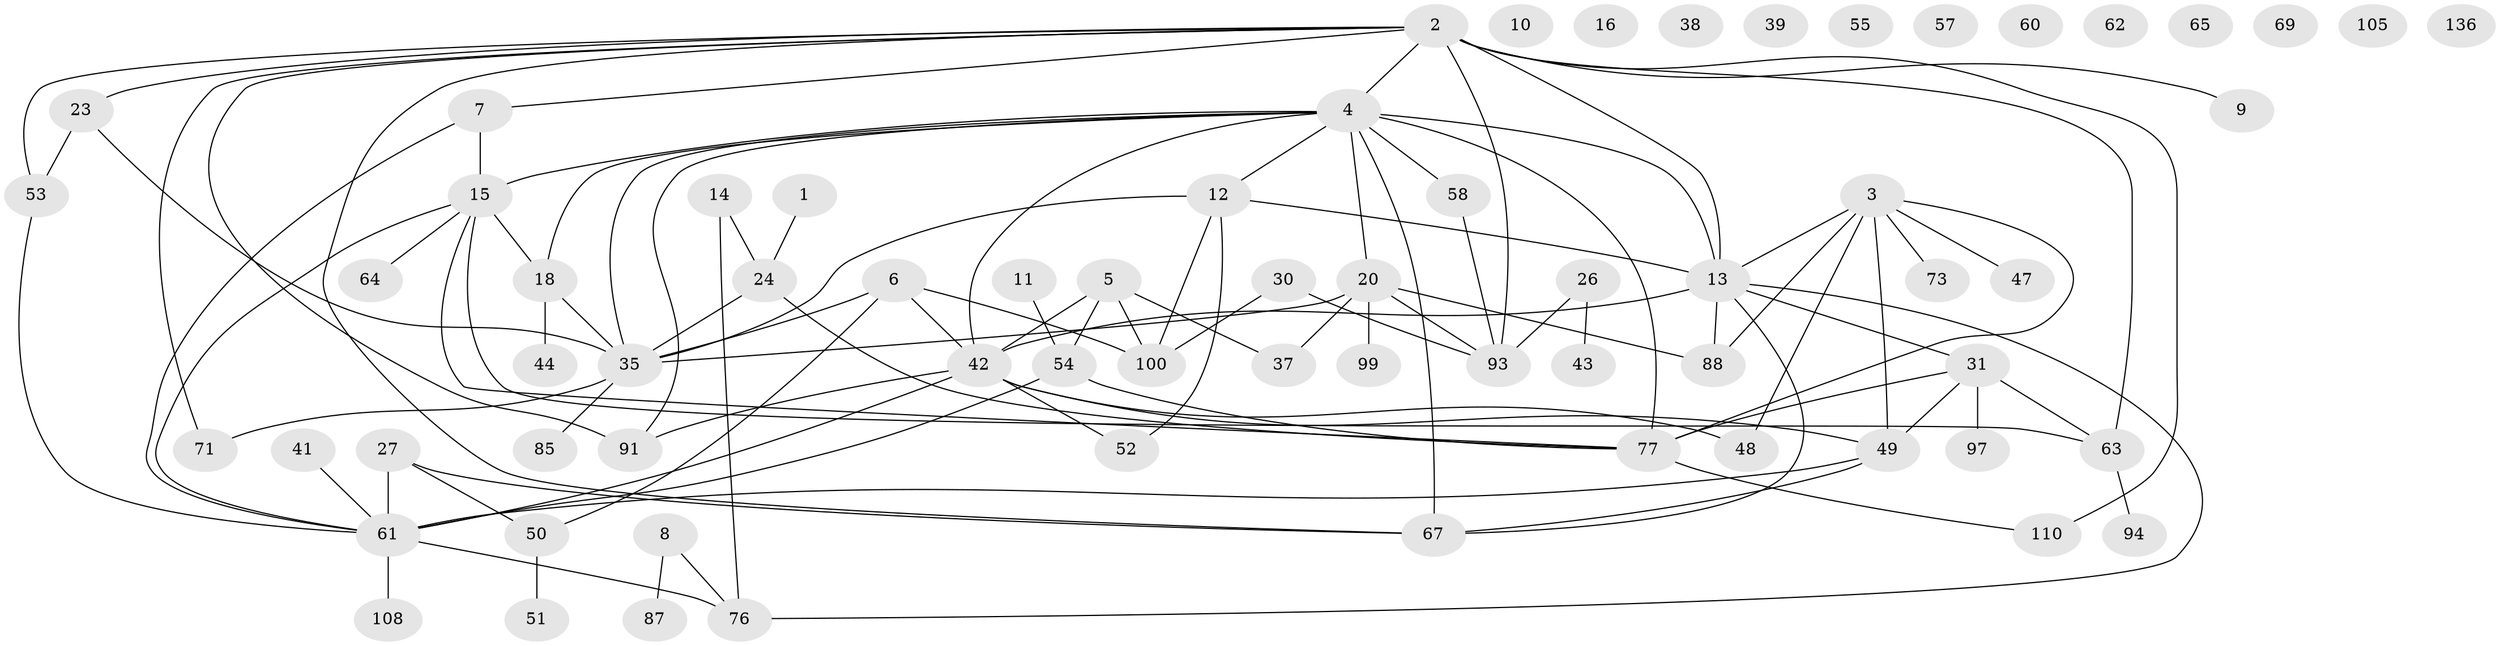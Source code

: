 // original degree distribution, {1: 0.23357664233576642, 4: 0.145985401459854, 3: 0.1897810218978102, 2: 0.22627737226277372, 0: 0.08029197080291971, 5: 0.043795620437956206, 6: 0.043795620437956206, 7: 0.029197080291970802, 10: 0.0072992700729927005}
// Generated by graph-tools (version 1.1) at 2025/13/03/09/25 04:13:04]
// undirected, 68 vertices, 101 edges
graph export_dot {
graph [start="1"]
  node [color=gray90,style=filled];
  1 [super="+40"];
  2 [super="+22+45+106"];
  3 [super="+124+32+96"];
  4 [super="+29+113+98"];
  5 [super="+28+95"];
  6 [super="+89"];
  7 [super="+17"];
  8 [super="+19+34"];
  9 [super="+92"];
  10;
  11;
  12 [super="+36"];
  13 [super="+133+137+25"];
  14 [super="+59"];
  15 [super="+78"];
  16 [super="+109"];
  18 [super="+81"];
  20 [super="+56"];
  23 [super="+119"];
  24 [super="+75"];
  26 [super="+83"];
  27 [super="+128"];
  30;
  31 [super="+46"];
  35 [super="+74+68"];
  37 [super="+127"];
  38;
  39;
  41;
  42 [super="+117+90"];
  43;
  44 [super="+129"];
  47;
  48 [super="+116"];
  49 [super="+66"];
  50;
  51 [super="+102"];
  52;
  53;
  54 [super="+72"];
  55;
  57;
  58;
  60;
  61 [super="+104+70"];
  62;
  63 [super="+101"];
  64 [super="+86"];
  65;
  67 [super="+112"];
  69;
  71;
  73;
  76 [super="+114+111"];
  77 [super="+84"];
  85;
  87;
  88;
  91 [super="+122"];
  93;
  94;
  97;
  99;
  100;
  105;
  108;
  110;
  136;
  1 -- 24;
  2 -- 67;
  2 -- 4 [weight=2];
  2 -- 71;
  2 -- 9;
  2 -- 23;
  2 -- 93 [weight=2];
  2 -- 13;
  2 -- 53;
  2 -- 7;
  2 -- 91;
  2 -- 110 [weight=2];
  2 -- 63 [weight=2];
  3 -- 48;
  3 -- 49;
  3 -- 88;
  3 -- 73;
  3 -- 13;
  3 -- 47;
  3 -- 77;
  4 -- 58;
  4 -- 13;
  4 -- 35;
  4 -- 42;
  4 -- 91;
  4 -- 67;
  4 -- 77;
  4 -- 20;
  4 -- 18;
  4 -- 12;
  4 -- 15;
  5 -- 100;
  5 -- 54;
  5 -- 42;
  5 -- 37;
  6 -- 100;
  6 -- 35;
  6 -- 42;
  6 -- 50;
  7 -- 15;
  7 -- 61;
  8 -- 76;
  8 -- 87;
  11 -- 54;
  12 -- 35;
  12 -- 100;
  12 -- 52;
  12 -- 13;
  13 -- 88;
  13 -- 42;
  13 -- 76;
  13 -- 67;
  13 -- 31;
  14 -- 24;
  14 -- 76;
  15 -- 64;
  15 -- 77;
  15 -- 18 [weight=2];
  15 -- 63;
  15 -- 61;
  18 -- 35;
  18 -- 44;
  20 -- 35;
  20 -- 99;
  20 -- 37;
  20 -- 88;
  20 -- 93;
  23 -- 53;
  23 -- 35;
  24 -- 35;
  24 -- 77;
  26 -- 93;
  26 -- 43;
  27 -- 67;
  27 -- 50;
  27 -- 61;
  30 -- 93;
  30 -- 100;
  31 -- 49;
  31 -- 97;
  31 -- 63;
  31 -- 77;
  35 -- 71;
  35 -- 85;
  41 -- 61;
  42 -- 48;
  42 -- 49;
  42 -- 52;
  42 -- 61;
  42 -- 91;
  49 -- 61;
  49 -- 67;
  50 -- 51;
  53 -- 61;
  54 -- 77;
  54 -- 61;
  58 -- 93;
  61 -- 108;
  61 -- 76;
  63 -- 94;
  77 -- 110;
}
